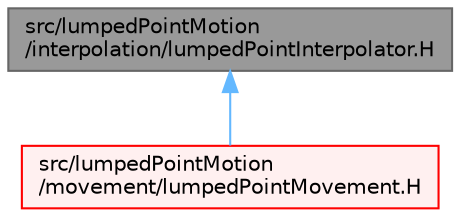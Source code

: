 digraph "src/lumpedPointMotion/interpolation/lumpedPointInterpolator.H"
{
 // LATEX_PDF_SIZE
  bgcolor="transparent";
  edge [fontname=Helvetica,fontsize=10,labelfontname=Helvetica,labelfontsize=10];
  node [fontname=Helvetica,fontsize=10,shape=box,height=0.2,width=0.4];
  Node1 [id="Node000001",label="src/lumpedPointMotion\l/interpolation/lumpedPointInterpolator.H",height=0.2,width=0.4,color="gray40", fillcolor="grey60", style="filled", fontcolor="black",tooltip=" "];
  Node1 -> Node2 [id="edge1_Node000001_Node000002",dir="back",color="steelblue1",style="solid",tooltip=" "];
  Node2 [id="Node000002",label="src/lumpedPointMotion\l/movement/lumpedPointMovement.H",height=0.2,width=0.4,color="red", fillcolor="#FFF0F0", style="filled",URL="$lumpedPointMovement_8H.html",tooltip=" "];
}
